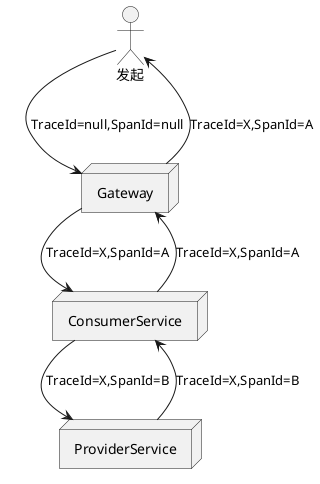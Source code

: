 @startuml
actor 发起
node Gateway
node ConsumerService
node ProviderService

发起 --> Gateway: TraceId=null,SpanId=null
Gateway --> ConsumerService: TraceId=X,SpanId=A
ConsumerService --> ProviderService: TraceId=X,SpanId=B
ProviderService --> ConsumerService: TraceId=X,SpanId=B
ConsumerService --> Gateway: TraceId=X,SpanId=A
Gateway --> 发起:  TraceId=X,SpanId=A
@enduml
